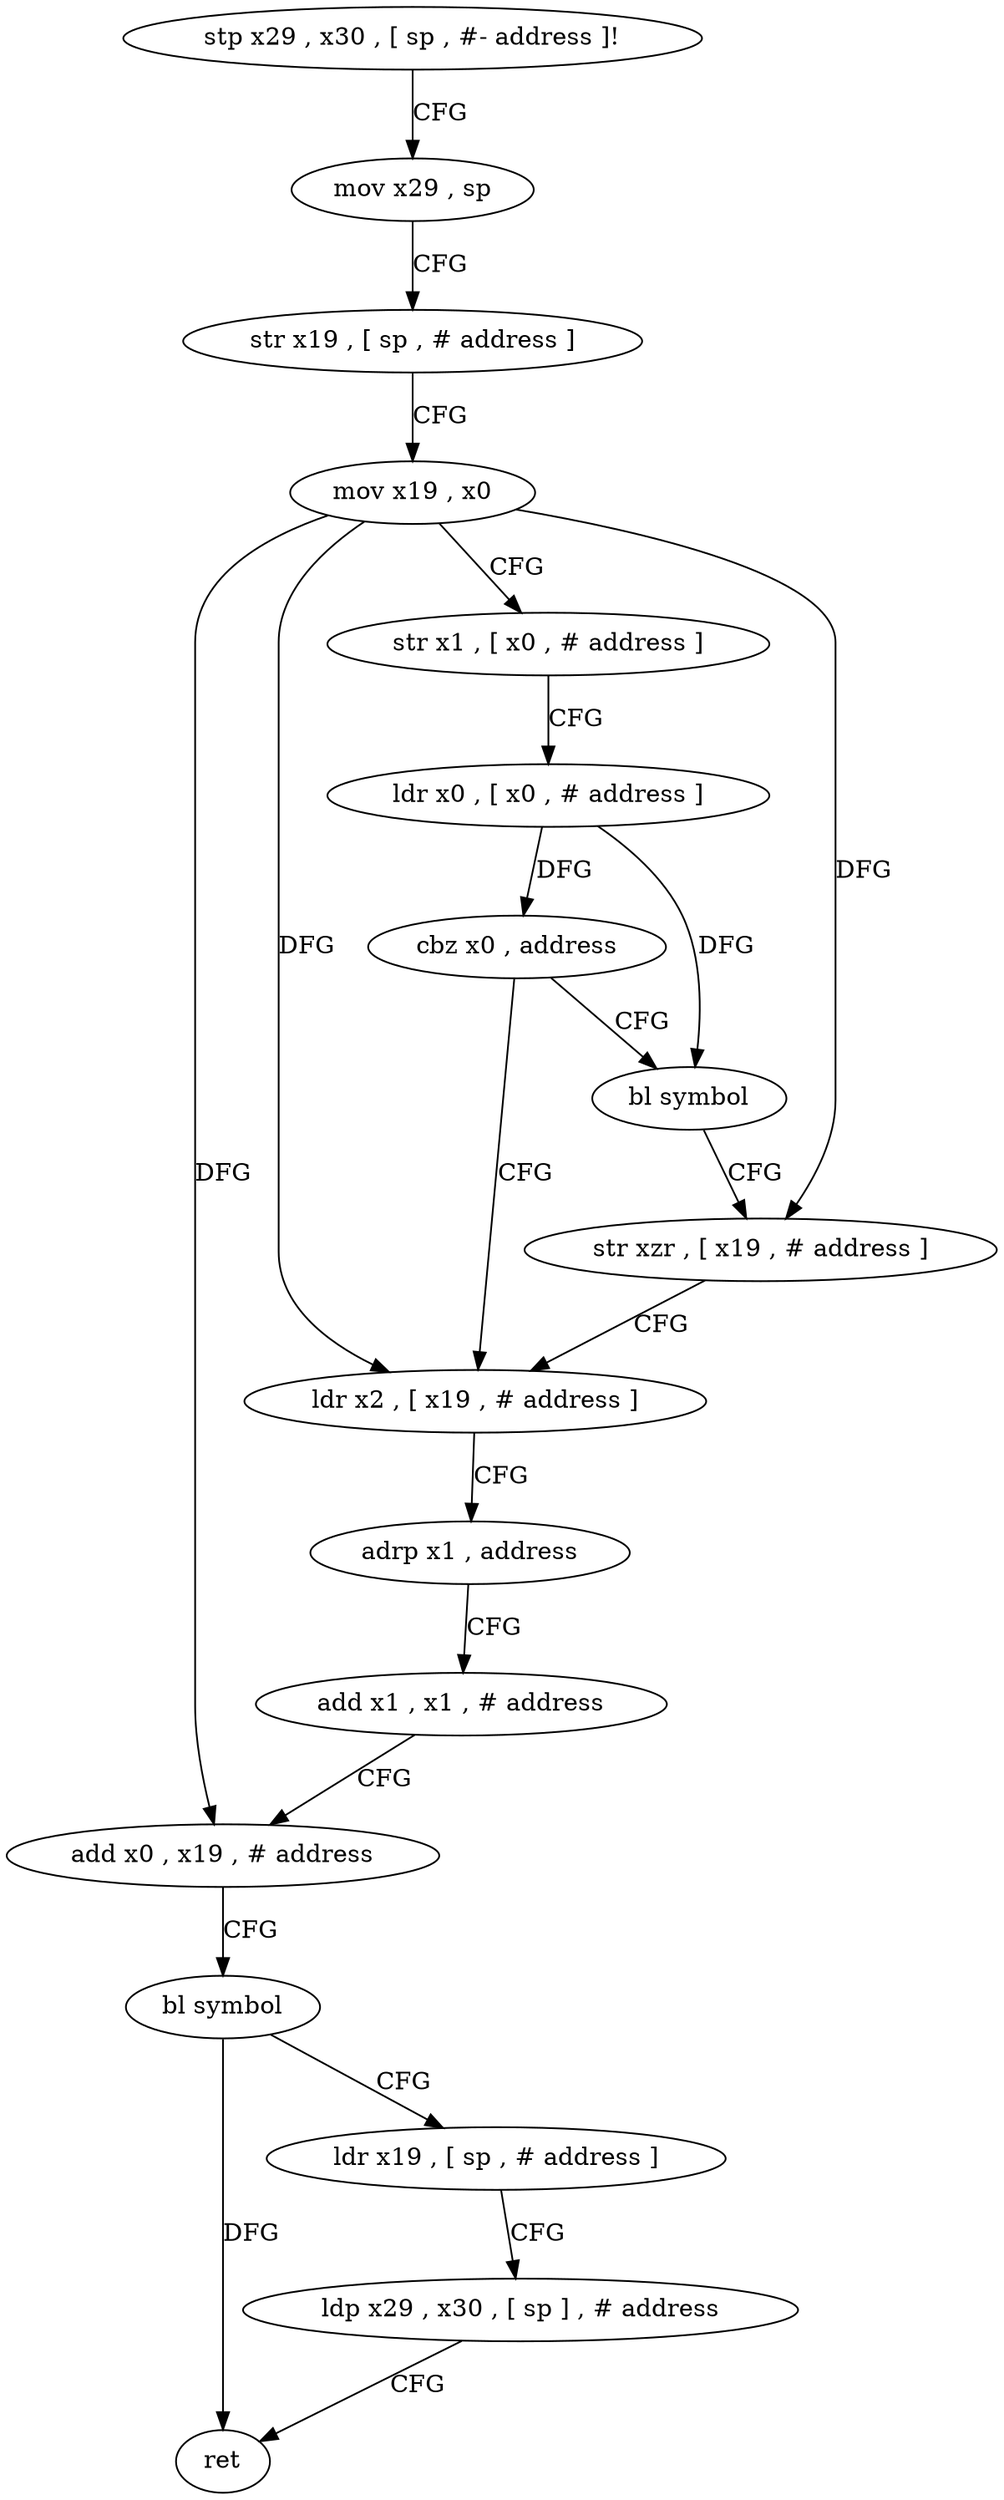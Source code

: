 digraph "func" {
"87332" [label = "stp x29 , x30 , [ sp , #- address ]!" ]
"87336" [label = "mov x29 , sp" ]
"87340" [label = "str x19 , [ sp , # address ]" ]
"87344" [label = "mov x19 , x0" ]
"87348" [label = "str x1 , [ x0 , # address ]" ]
"87352" [label = "ldr x0 , [ x0 , # address ]" ]
"87356" [label = "cbz x0 , address" ]
"87368" [label = "ldr x2 , [ x19 , # address ]" ]
"87360" [label = "bl symbol" ]
"87372" [label = "adrp x1 , address" ]
"87376" [label = "add x1 , x1 , # address" ]
"87380" [label = "add x0 , x19 , # address" ]
"87384" [label = "bl symbol" ]
"87388" [label = "ldr x19 , [ sp , # address ]" ]
"87392" [label = "ldp x29 , x30 , [ sp ] , # address" ]
"87396" [label = "ret" ]
"87364" [label = "str xzr , [ x19 , # address ]" ]
"87332" -> "87336" [ label = "CFG" ]
"87336" -> "87340" [ label = "CFG" ]
"87340" -> "87344" [ label = "CFG" ]
"87344" -> "87348" [ label = "CFG" ]
"87344" -> "87368" [ label = "DFG" ]
"87344" -> "87380" [ label = "DFG" ]
"87344" -> "87364" [ label = "DFG" ]
"87348" -> "87352" [ label = "CFG" ]
"87352" -> "87356" [ label = "DFG" ]
"87352" -> "87360" [ label = "DFG" ]
"87356" -> "87368" [ label = "CFG" ]
"87356" -> "87360" [ label = "CFG" ]
"87368" -> "87372" [ label = "CFG" ]
"87360" -> "87364" [ label = "CFG" ]
"87372" -> "87376" [ label = "CFG" ]
"87376" -> "87380" [ label = "CFG" ]
"87380" -> "87384" [ label = "CFG" ]
"87384" -> "87388" [ label = "CFG" ]
"87384" -> "87396" [ label = "DFG" ]
"87388" -> "87392" [ label = "CFG" ]
"87392" -> "87396" [ label = "CFG" ]
"87364" -> "87368" [ label = "CFG" ]
}
